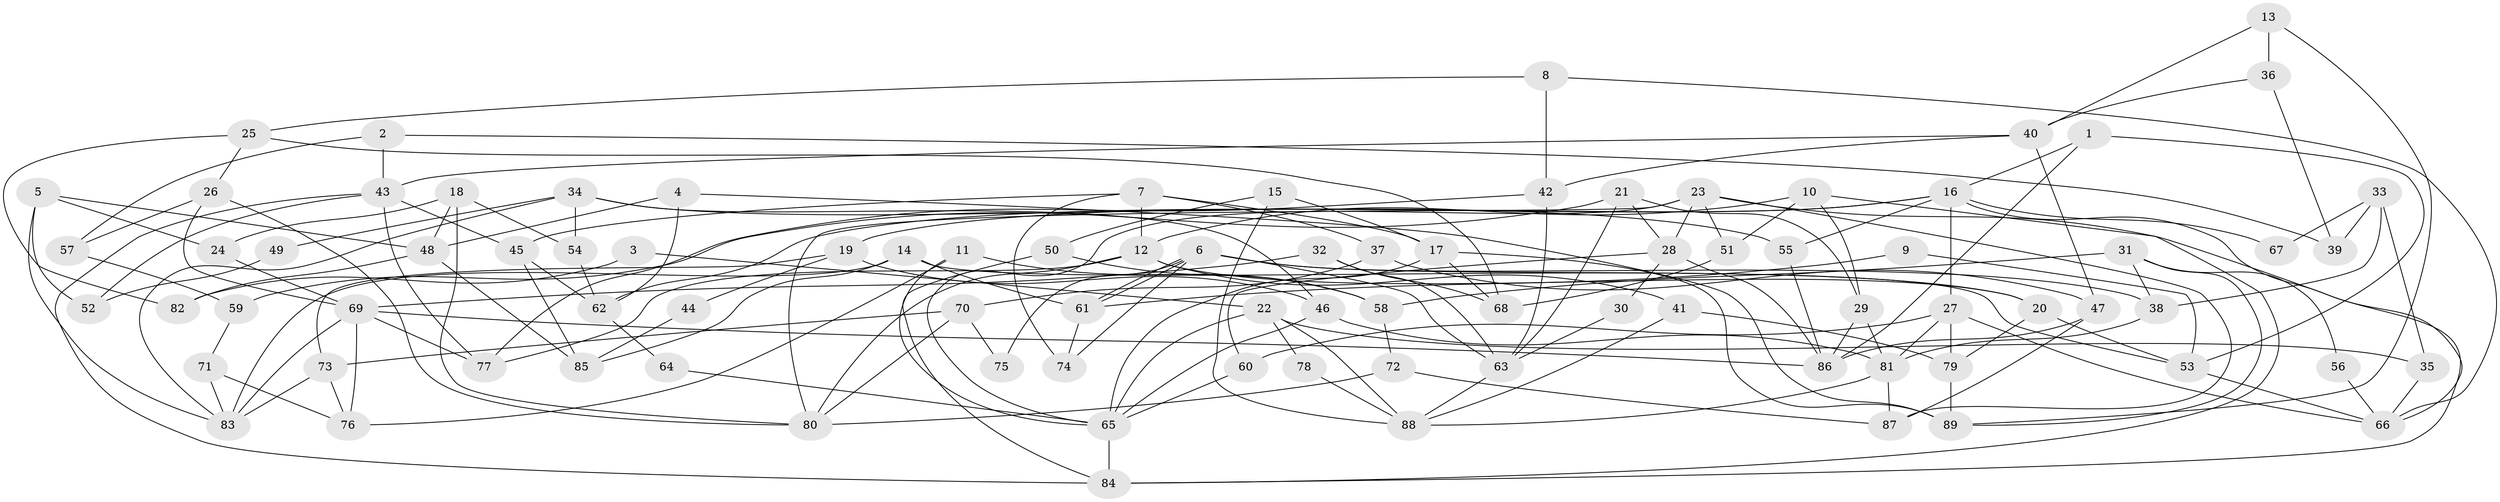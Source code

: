 // Generated by graph-tools (version 1.1) at 2025/26/03/09/25 03:26:20]
// undirected, 89 vertices, 178 edges
graph export_dot {
graph [start="1"]
  node [color=gray90,style=filled];
  1;
  2;
  3;
  4;
  5;
  6;
  7;
  8;
  9;
  10;
  11;
  12;
  13;
  14;
  15;
  16;
  17;
  18;
  19;
  20;
  21;
  22;
  23;
  24;
  25;
  26;
  27;
  28;
  29;
  30;
  31;
  32;
  33;
  34;
  35;
  36;
  37;
  38;
  39;
  40;
  41;
  42;
  43;
  44;
  45;
  46;
  47;
  48;
  49;
  50;
  51;
  52;
  53;
  54;
  55;
  56;
  57;
  58;
  59;
  60;
  61;
  62;
  63;
  64;
  65;
  66;
  67;
  68;
  69;
  70;
  71;
  72;
  73;
  74;
  75;
  76;
  77;
  78;
  79;
  80;
  81;
  82;
  83;
  84;
  85;
  86;
  87;
  88;
  89;
  1 -- 86;
  1 -- 16;
  1 -- 53;
  2 -- 57;
  2 -- 43;
  2 -- 39;
  3 -- 82;
  3 -- 22;
  4 -- 89;
  4 -- 48;
  4 -- 62;
  5 -- 48;
  5 -- 24;
  5 -- 52;
  5 -- 83;
  6 -- 61;
  6 -- 61;
  6 -- 38;
  6 -- 20;
  6 -- 63;
  6 -- 74;
  6 -- 75;
  7 -- 12;
  7 -- 17;
  7 -- 37;
  7 -- 45;
  7 -- 74;
  8 -- 66;
  8 -- 42;
  8 -- 25;
  9 -- 53;
  9 -- 61;
  10 -- 12;
  10 -- 84;
  10 -- 29;
  10 -- 51;
  11 -- 58;
  11 -- 65;
  11 -- 76;
  12 -- 77;
  12 -- 80;
  12 -- 20;
  12 -- 41;
  13 -- 89;
  13 -- 40;
  13 -- 36;
  14 -- 61;
  14 -- 53;
  14 -- 83;
  14 -- 85;
  15 -- 88;
  15 -- 17;
  15 -- 50;
  16 -- 19;
  16 -- 66;
  16 -- 27;
  16 -- 55;
  16 -- 62;
  16 -- 67;
  17 -- 65;
  17 -- 68;
  17 -- 89;
  18 -- 54;
  18 -- 80;
  18 -- 24;
  18 -- 48;
  19 -- 73;
  19 -- 46;
  19 -- 44;
  20 -- 53;
  20 -- 79;
  21 -- 28;
  21 -- 63;
  21 -- 29;
  21 -- 59;
  22 -- 65;
  22 -- 88;
  22 -- 35;
  22 -- 78;
  23 -- 65;
  23 -- 51;
  23 -- 28;
  23 -- 80;
  23 -- 84;
  23 -- 87;
  24 -- 69;
  25 -- 26;
  25 -- 68;
  25 -- 82;
  26 -- 80;
  26 -- 69;
  26 -- 57;
  27 -- 60;
  27 -- 66;
  27 -- 79;
  27 -- 81;
  28 -- 86;
  28 -- 30;
  28 -- 60;
  29 -- 81;
  29 -- 86;
  30 -- 63;
  31 -- 38;
  31 -- 89;
  31 -- 56;
  31 -- 58;
  32 -- 69;
  32 -- 63;
  32 -- 68;
  33 -- 35;
  33 -- 39;
  33 -- 38;
  33 -- 67;
  34 -- 55;
  34 -- 83;
  34 -- 46;
  34 -- 49;
  34 -- 54;
  35 -- 66;
  36 -- 40;
  36 -- 39;
  37 -- 47;
  37 -- 70;
  38 -- 81;
  40 -- 42;
  40 -- 47;
  40 -- 43;
  41 -- 79;
  41 -- 88;
  42 -- 63;
  42 -- 77;
  43 -- 45;
  43 -- 52;
  43 -- 77;
  43 -- 84;
  44 -- 85;
  45 -- 62;
  45 -- 85;
  46 -- 81;
  46 -- 65;
  47 -- 87;
  47 -- 86;
  48 -- 85;
  48 -- 82;
  49 -- 52;
  50 -- 84;
  50 -- 58;
  51 -- 68;
  53 -- 66;
  54 -- 62;
  55 -- 86;
  56 -- 66;
  57 -- 59;
  58 -- 72;
  59 -- 71;
  60 -- 65;
  61 -- 74;
  62 -- 64;
  63 -- 88;
  64 -- 65;
  65 -- 84;
  69 -- 83;
  69 -- 76;
  69 -- 77;
  69 -- 86;
  70 -- 80;
  70 -- 73;
  70 -- 75;
  71 -- 76;
  71 -- 83;
  72 -- 87;
  72 -- 80;
  73 -- 83;
  73 -- 76;
  78 -- 88;
  79 -- 89;
  81 -- 87;
  81 -- 88;
}
